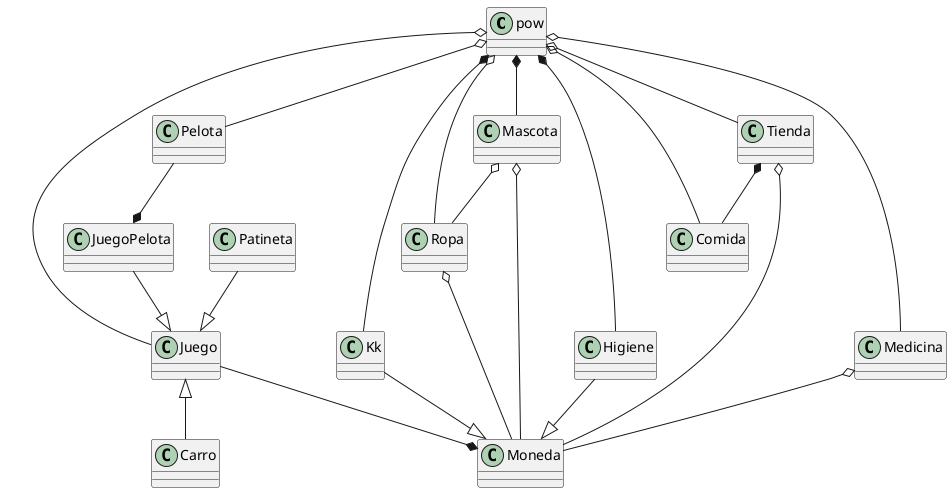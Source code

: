 @startuml pow

class pow 
class Juego
class JuegoPelota
class Pelota 
class Ropa
class Medicina
class Carro
class Patineta 
class Kk
class Moneda 
class Higiene
class Comida 
class Mascota
class Tienda

JuegoPelota--|>Juego
Juego<|--Carro
Patineta --|> Juego
Higiene--|> Moneda
Kk --|>Moneda

Pelota --* JuegoPelota
pow *-- Higiene
pow *-- Kk
Juego--*Moneda
pow *-- Mascota
Tienda*--Comida

pow o-- Juego
Tienda o-- Moneda
pow o-- Ropa 
pow o-- Tienda
pow o-- Medicina
Ropa o-- Moneda
pow o--Comida
pow o-- Pelota
Medicina o--Moneda
Mascota o--Moneda
Mascota o-- Ropa
@enduml